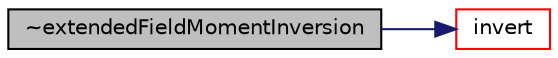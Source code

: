 digraph "~extendedFieldMomentInversion"
{
  bgcolor="transparent";
  edge [fontname="Helvetica",fontsize="10",labelfontname="Helvetica",labelfontsize="10"];
  node [fontname="Helvetica",fontsize="10",shape=record];
  rankdir="LR";
  Node1 [label="~extendedFieldMomentInversion",height=0.2,width=0.4,color="black", fillcolor="grey75", style="filled", fontcolor="black"];
  Node1 -> Node2 [color="midnightblue",fontsize="10",style="solid",fontname="Helvetica"];
  Node2 [label="invert",height=0.2,width=0.4,color="red",URL="$a00039.html#a81fbc0b024ab994e1e665273b7b7268b",tooltip="Invert moments in the entire computational domain. "];
}
